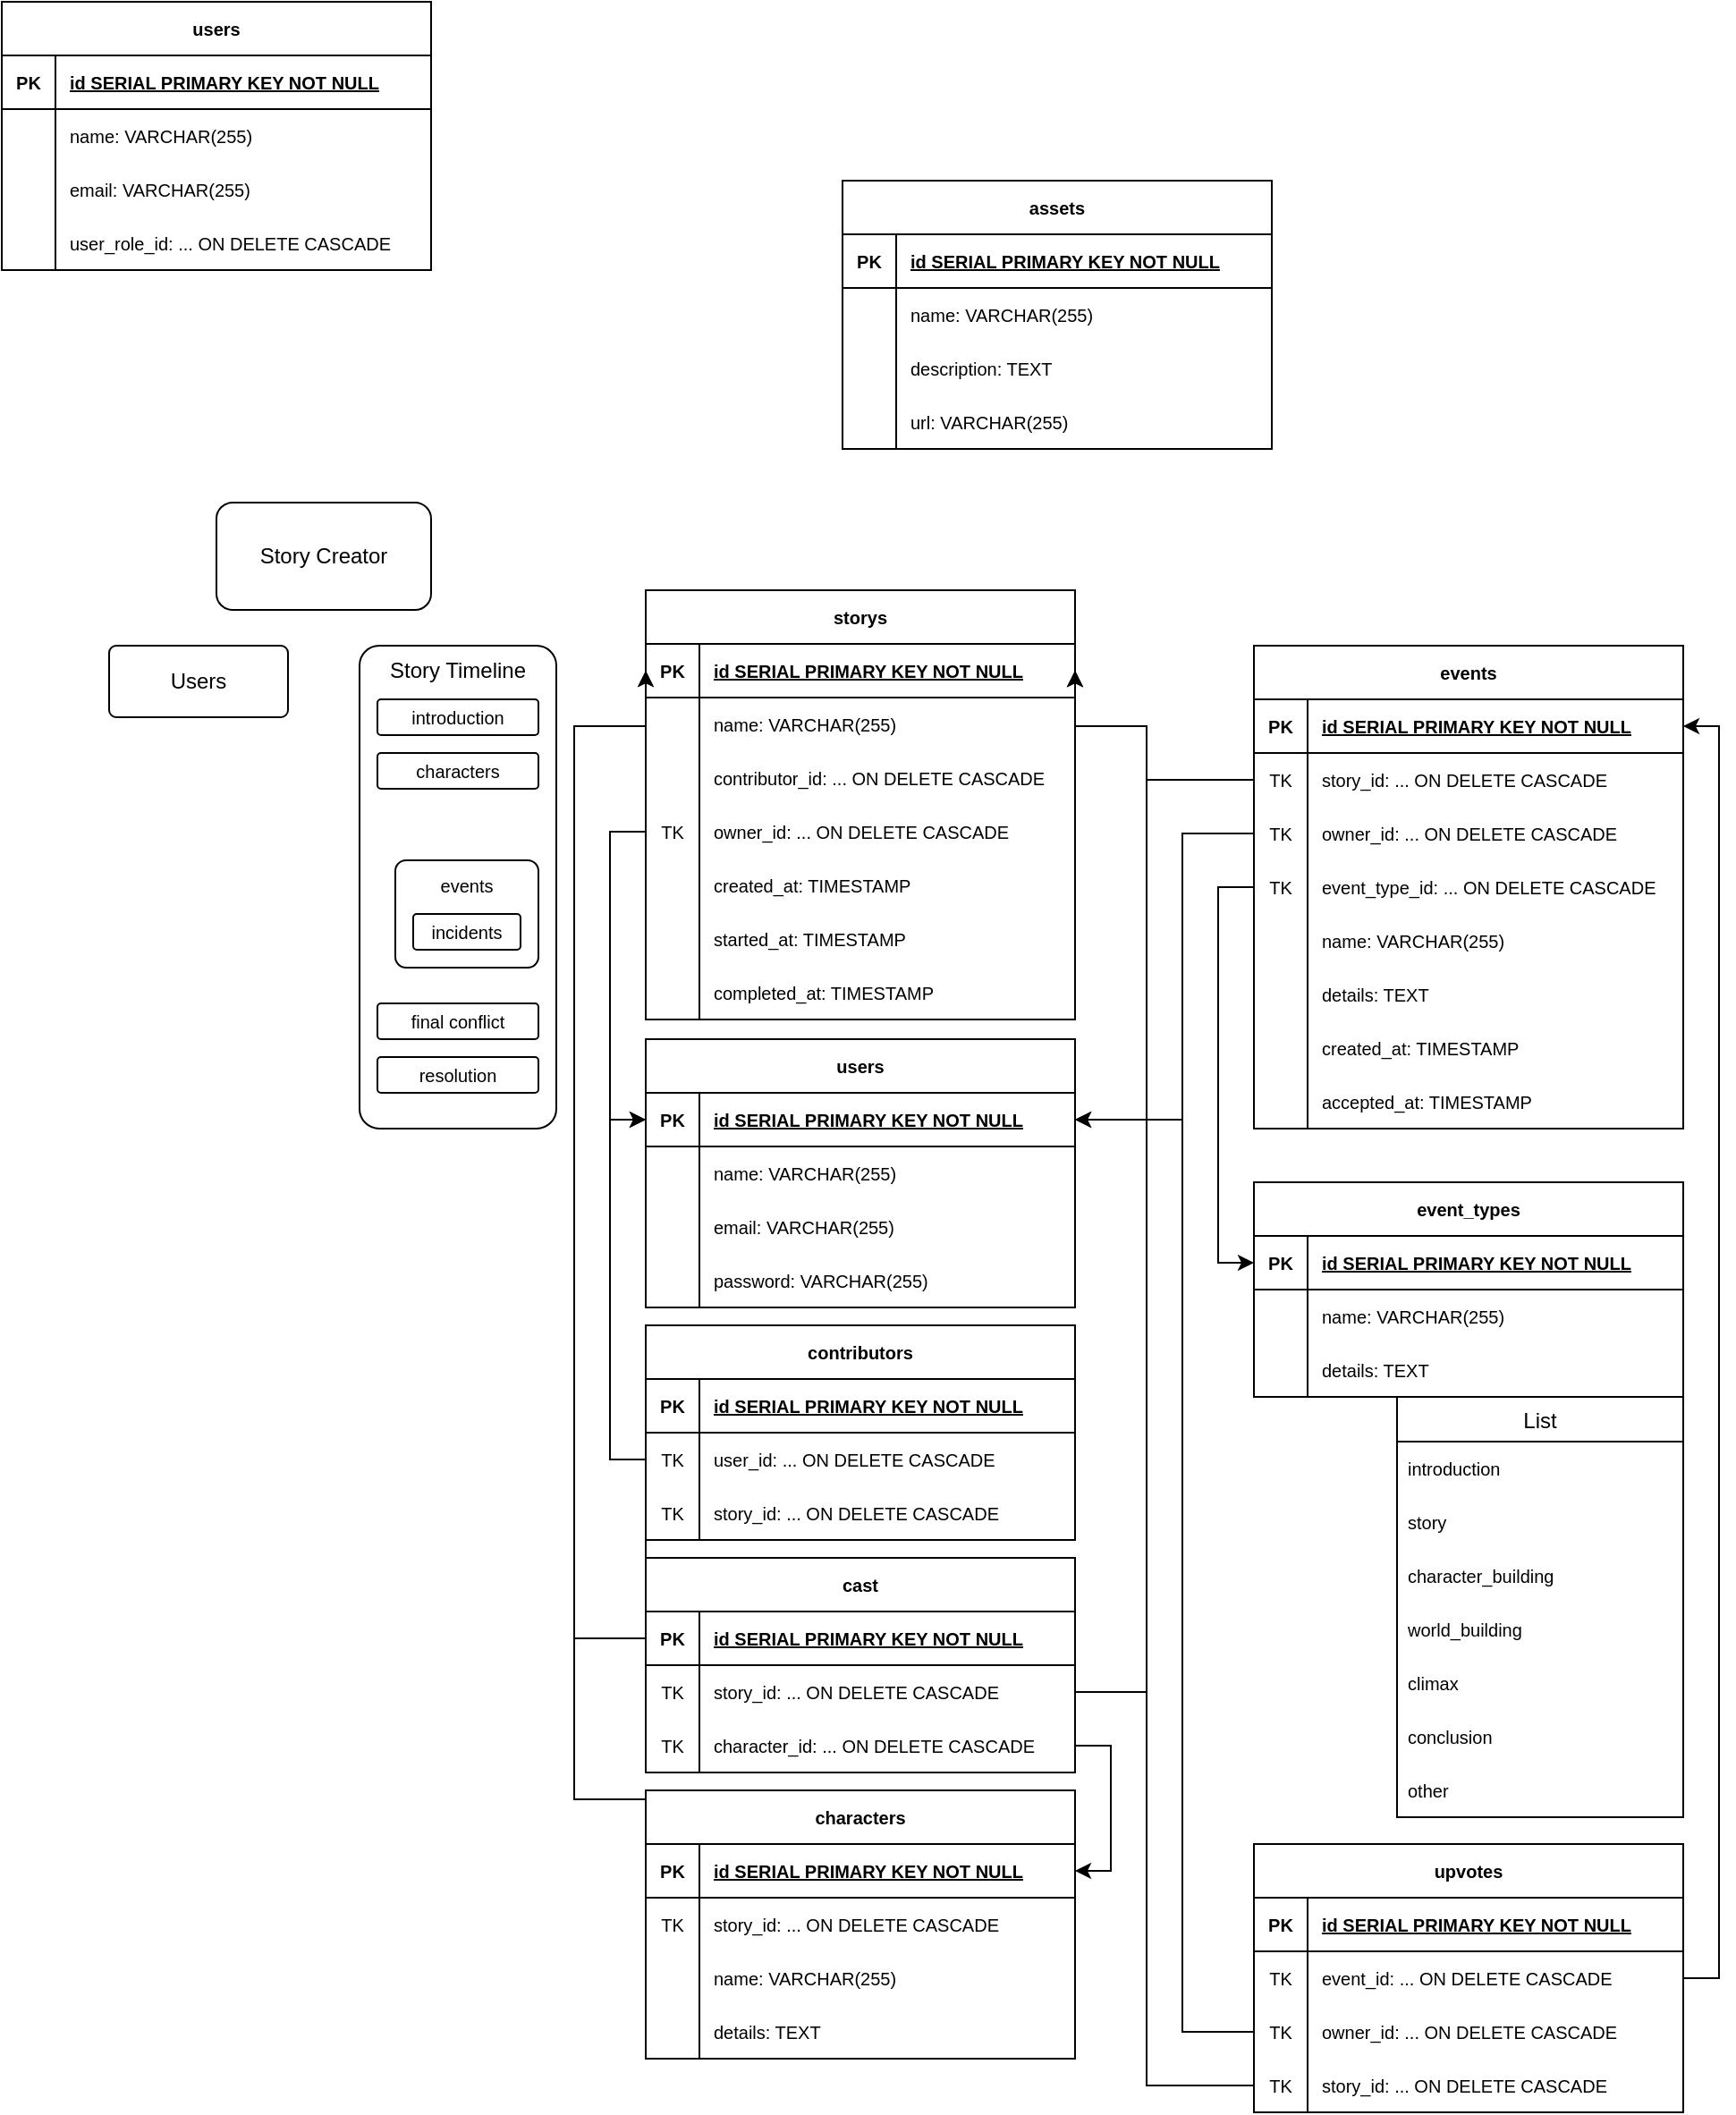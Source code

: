 <mxfile version="20.2.3" type="device"><diagram id="vhn05-QDjnXtpr9cHZD6" name="Page-1"><mxGraphModel dx="788" dy="1172" grid="1" gridSize="10" guides="1" tooltips="1" connect="1" arrows="1" fold="1" page="1" pageScale="1" pageWidth="850" pageHeight="1100" math="0" shadow="0"><root><mxCell id="0"/><mxCell id="1" parent="0"/><mxCell id="Z2VqyZj2Mqzq2-y995d6-1" value="Story Creator" style="rounded=1;whiteSpace=wrap;html=1;" vertex="1" parent="1"><mxGeometry x="160" y="320" width="120" height="60" as="geometry"/></mxCell><mxCell id="Z2VqyZj2Mqzq2-y995d6-2" value="Users" style="rounded=1;arcSize=10;whiteSpace=wrap;html=1;align=center;" vertex="1" parent="1"><mxGeometry x="100" y="400" width="100" height="40" as="geometry"/></mxCell><mxCell id="Z2VqyZj2Mqzq2-y995d6-6" value="users" style="shape=table;startSize=30;container=1;collapsible=1;childLayout=tableLayout;fixedRows=1;rowLines=0;fontStyle=1;align=center;resizeLast=1;fontSize=10;" vertex="1" parent="1"><mxGeometry x="400" y="620" width="240" height="150" as="geometry"/></mxCell><mxCell id="Z2VqyZj2Mqzq2-y995d6-7" value="" style="shape=tableRow;horizontal=0;startSize=0;swimlaneHead=0;swimlaneBody=0;fillColor=none;collapsible=0;dropTarget=0;points=[[0,0.5],[1,0.5]];portConstraint=eastwest;top=0;left=0;right=0;bottom=1;fontSize=10;" vertex="1" parent="Z2VqyZj2Mqzq2-y995d6-6"><mxGeometry y="30" width="240" height="30" as="geometry"/></mxCell><mxCell id="Z2VqyZj2Mqzq2-y995d6-8" value="PK" style="shape=partialRectangle;connectable=0;fillColor=none;top=0;left=0;bottom=0;right=0;fontStyle=1;overflow=hidden;fontSize=10;" vertex="1" parent="Z2VqyZj2Mqzq2-y995d6-7"><mxGeometry width="30" height="30" as="geometry"><mxRectangle width="30" height="30" as="alternateBounds"/></mxGeometry></mxCell><mxCell id="Z2VqyZj2Mqzq2-y995d6-9" value="id SERIAL PRIMARY KEY NOT NULL" style="shape=partialRectangle;connectable=0;fillColor=none;top=0;left=0;bottom=0;right=0;align=left;spacingLeft=6;fontStyle=5;overflow=hidden;fontSize=10;" vertex="1" parent="Z2VqyZj2Mqzq2-y995d6-7"><mxGeometry x="30" width="210" height="30" as="geometry"><mxRectangle width="210" height="30" as="alternateBounds"/></mxGeometry></mxCell><mxCell id="Z2VqyZj2Mqzq2-y995d6-10" value="" style="shape=tableRow;horizontal=0;startSize=0;swimlaneHead=0;swimlaneBody=0;fillColor=none;collapsible=0;dropTarget=0;points=[[0,0.5],[1,0.5]];portConstraint=eastwest;top=0;left=0;right=0;bottom=0;fontSize=10;" vertex="1" parent="Z2VqyZj2Mqzq2-y995d6-6"><mxGeometry y="60" width="240" height="30" as="geometry"/></mxCell><mxCell id="Z2VqyZj2Mqzq2-y995d6-11" value="" style="shape=partialRectangle;connectable=0;fillColor=none;top=0;left=0;bottom=0;right=0;editable=1;overflow=hidden;fontSize=10;" vertex="1" parent="Z2VqyZj2Mqzq2-y995d6-10"><mxGeometry width="30" height="30" as="geometry"><mxRectangle width="30" height="30" as="alternateBounds"/></mxGeometry></mxCell><mxCell id="Z2VqyZj2Mqzq2-y995d6-12" value="name: VARCHAR(255)" style="shape=partialRectangle;connectable=0;fillColor=none;top=0;left=0;bottom=0;right=0;align=left;spacingLeft=6;overflow=hidden;fontSize=10;" vertex="1" parent="Z2VqyZj2Mqzq2-y995d6-10"><mxGeometry x="30" width="210" height="30" as="geometry"><mxRectangle width="210" height="30" as="alternateBounds"/></mxGeometry></mxCell><mxCell id="Z2VqyZj2Mqzq2-y995d6-13" value="" style="shape=tableRow;horizontal=0;startSize=0;swimlaneHead=0;swimlaneBody=0;fillColor=none;collapsible=0;dropTarget=0;points=[[0,0.5],[1,0.5]];portConstraint=eastwest;top=0;left=0;right=0;bottom=0;fontSize=10;" vertex="1" parent="Z2VqyZj2Mqzq2-y995d6-6"><mxGeometry y="90" width="240" height="30" as="geometry"/></mxCell><mxCell id="Z2VqyZj2Mqzq2-y995d6-14" value="" style="shape=partialRectangle;connectable=0;fillColor=none;top=0;left=0;bottom=0;right=0;editable=1;overflow=hidden;fontSize=10;" vertex="1" parent="Z2VqyZj2Mqzq2-y995d6-13"><mxGeometry width="30" height="30" as="geometry"><mxRectangle width="30" height="30" as="alternateBounds"/></mxGeometry></mxCell><mxCell id="Z2VqyZj2Mqzq2-y995d6-15" value="email: VARCHAR(255)" style="shape=partialRectangle;connectable=0;fillColor=none;top=0;left=0;bottom=0;right=0;align=left;spacingLeft=6;overflow=hidden;fontSize=10;" vertex="1" parent="Z2VqyZj2Mqzq2-y995d6-13"><mxGeometry x="30" width="210" height="30" as="geometry"><mxRectangle width="210" height="30" as="alternateBounds"/></mxGeometry></mxCell><mxCell id="Z2VqyZj2Mqzq2-y995d6-214" value="" style="shape=tableRow;horizontal=0;startSize=0;swimlaneHead=0;swimlaneBody=0;fillColor=none;collapsible=0;dropTarget=0;points=[[0,0.5],[1,0.5]];portConstraint=eastwest;top=0;left=0;right=0;bottom=0;fontSize=10;" vertex="1" parent="Z2VqyZj2Mqzq2-y995d6-6"><mxGeometry y="120" width="240" height="30" as="geometry"/></mxCell><mxCell id="Z2VqyZj2Mqzq2-y995d6-215" value="" style="shape=partialRectangle;connectable=0;fillColor=none;top=0;left=0;bottom=0;right=0;editable=1;overflow=hidden;fontSize=10;" vertex="1" parent="Z2VqyZj2Mqzq2-y995d6-214"><mxGeometry width="30" height="30" as="geometry"><mxRectangle width="30" height="30" as="alternateBounds"/></mxGeometry></mxCell><mxCell id="Z2VqyZj2Mqzq2-y995d6-216" value="password: VARCHAR(255)" style="shape=partialRectangle;connectable=0;fillColor=none;top=0;left=0;bottom=0;right=0;align=left;spacingLeft=6;overflow=hidden;fontSize=10;" vertex="1" parent="Z2VqyZj2Mqzq2-y995d6-214"><mxGeometry x="30" width="210" height="30" as="geometry"><mxRectangle width="210" height="30" as="alternateBounds"/></mxGeometry></mxCell><mxCell id="Z2VqyZj2Mqzq2-y995d6-32" value="users" style="shape=table;startSize=30;container=1;collapsible=1;childLayout=tableLayout;fixedRows=1;rowLines=0;fontStyle=1;align=center;resizeLast=1;fontSize=10;" vertex="1" parent="1"><mxGeometry x="40" y="40" width="240" height="150" as="geometry"/></mxCell><mxCell id="Z2VqyZj2Mqzq2-y995d6-33" value="" style="shape=tableRow;horizontal=0;startSize=0;swimlaneHead=0;swimlaneBody=0;fillColor=none;collapsible=0;dropTarget=0;points=[[0,0.5],[1,0.5]];portConstraint=eastwest;top=0;left=0;right=0;bottom=1;fontSize=10;" vertex="1" parent="Z2VqyZj2Mqzq2-y995d6-32"><mxGeometry y="30" width="240" height="30" as="geometry"/></mxCell><mxCell id="Z2VqyZj2Mqzq2-y995d6-34" value="PK" style="shape=partialRectangle;connectable=0;fillColor=none;top=0;left=0;bottom=0;right=0;fontStyle=1;overflow=hidden;fontSize=10;" vertex="1" parent="Z2VqyZj2Mqzq2-y995d6-33"><mxGeometry width="30" height="30" as="geometry"><mxRectangle width="30" height="30" as="alternateBounds"/></mxGeometry></mxCell><mxCell id="Z2VqyZj2Mqzq2-y995d6-35" value="id SERIAL PRIMARY KEY NOT NULL" style="shape=partialRectangle;connectable=0;fillColor=none;top=0;left=0;bottom=0;right=0;align=left;spacingLeft=6;fontStyle=5;overflow=hidden;fontSize=10;" vertex="1" parent="Z2VqyZj2Mqzq2-y995d6-33"><mxGeometry x="30" width="210" height="30" as="geometry"><mxRectangle width="210" height="30" as="alternateBounds"/></mxGeometry></mxCell><mxCell id="Z2VqyZj2Mqzq2-y995d6-36" value="" style="shape=tableRow;horizontal=0;startSize=0;swimlaneHead=0;swimlaneBody=0;fillColor=none;collapsible=0;dropTarget=0;points=[[0,0.5],[1,0.5]];portConstraint=eastwest;top=0;left=0;right=0;bottom=0;fontSize=10;" vertex="1" parent="Z2VqyZj2Mqzq2-y995d6-32"><mxGeometry y="60" width="240" height="30" as="geometry"/></mxCell><mxCell id="Z2VqyZj2Mqzq2-y995d6-37" value="" style="shape=partialRectangle;connectable=0;fillColor=none;top=0;left=0;bottom=0;right=0;editable=1;overflow=hidden;fontSize=10;" vertex="1" parent="Z2VqyZj2Mqzq2-y995d6-36"><mxGeometry width="30" height="30" as="geometry"><mxRectangle width="30" height="30" as="alternateBounds"/></mxGeometry></mxCell><mxCell id="Z2VqyZj2Mqzq2-y995d6-38" value="name: VARCHAR(255)" style="shape=partialRectangle;connectable=0;fillColor=none;top=0;left=0;bottom=0;right=0;align=left;spacingLeft=6;overflow=hidden;fontSize=10;" vertex="1" parent="Z2VqyZj2Mqzq2-y995d6-36"><mxGeometry x="30" width="210" height="30" as="geometry"><mxRectangle width="210" height="30" as="alternateBounds"/></mxGeometry></mxCell><mxCell id="Z2VqyZj2Mqzq2-y995d6-39" value="" style="shape=tableRow;horizontal=0;startSize=0;swimlaneHead=0;swimlaneBody=0;fillColor=none;collapsible=0;dropTarget=0;points=[[0,0.5],[1,0.5]];portConstraint=eastwest;top=0;left=0;right=0;bottom=0;fontSize=10;" vertex="1" parent="Z2VqyZj2Mqzq2-y995d6-32"><mxGeometry y="90" width="240" height="30" as="geometry"/></mxCell><mxCell id="Z2VqyZj2Mqzq2-y995d6-40" value="" style="shape=partialRectangle;connectable=0;fillColor=none;top=0;left=0;bottom=0;right=0;editable=1;overflow=hidden;fontSize=10;" vertex="1" parent="Z2VqyZj2Mqzq2-y995d6-39"><mxGeometry width="30" height="30" as="geometry"><mxRectangle width="30" height="30" as="alternateBounds"/></mxGeometry></mxCell><mxCell id="Z2VqyZj2Mqzq2-y995d6-41" value="email: VARCHAR(255)" style="shape=partialRectangle;connectable=0;fillColor=none;top=0;left=0;bottom=0;right=0;align=left;spacingLeft=6;overflow=hidden;fontSize=10;" vertex="1" parent="Z2VqyZj2Mqzq2-y995d6-39"><mxGeometry x="30" width="210" height="30" as="geometry"><mxRectangle width="210" height="30" as="alternateBounds"/></mxGeometry></mxCell><mxCell id="Z2VqyZj2Mqzq2-y995d6-42" value="" style="shape=tableRow;horizontal=0;startSize=0;swimlaneHead=0;swimlaneBody=0;fillColor=none;collapsible=0;dropTarget=0;points=[[0,0.5],[1,0.5]];portConstraint=eastwest;top=0;left=0;right=0;bottom=0;fontSize=10;" vertex="1" parent="Z2VqyZj2Mqzq2-y995d6-32"><mxGeometry y="120" width="240" height="30" as="geometry"/></mxCell><mxCell id="Z2VqyZj2Mqzq2-y995d6-43" value="" style="shape=partialRectangle;connectable=0;fillColor=none;top=0;left=0;bottom=0;right=0;editable=1;overflow=hidden;fontSize=10;" vertex="1" parent="Z2VqyZj2Mqzq2-y995d6-42"><mxGeometry width="30" height="30" as="geometry"><mxRectangle width="30" height="30" as="alternateBounds"/></mxGeometry></mxCell><mxCell id="Z2VqyZj2Mqzq2-y995d6-44" value="user_role_id: ... ON DELETE CASCADE" style="shape=partialRectangle;connectable=0;fillColor=none;top=0;left=0;bottom=0;right=0;align=left;spacingLeft=6;overflow=hidden;fontSize=10;" vertex="1" parent="Z2VqyZj2Mqzq2-y995d6-42"><mxGeometry x="30" width="210" height="30" as="geometry"><mxRectangle width="210" height="30" as="alternateBounds"/></mxGeometry></mxCell><mxCell id="Z2VqyZj2Mqzq2-y995d6-58" value="Story Timeline" style="rounded=1;arcSize=10;whiteSpace=wrap;html=1;align=center;verticalAlign=top;" vertex="1" parent="1"><mxGeometry x="240" y="400" width="110" height="270" as="geometry"/></mxCell><mxCell id="Z2VqyZj2Mqzq2-y995d6-61" value="storys" style="shape=table;startSize=30;container=1;collapsible=1;childLayout=tableLayout;fixedRows=1;rowLines=0;fontStyle=1;align=center;resizeLast=1;fontSize=10;" vertex="1" parent="1"><mxGeometry x="400" y="369" width="240" height="240" as="geometry"/></mxCell><mxCell id="Z2VqyZj2Mqzq2-y995d6-62" value="" style="shape=tableRow;horizontal=0;startSize=0;swimlaneHead=0;swimlaneBody=0;fillColor=none;collapsible=0;dropTarget=0;points=[[0,0.5],[1,0.5]];portConstraint=eastwest;top=0;left=0;right=0;bottom=1;fontSize=10;" vertex="1" parent="Z2VqyZj2Mqzq2-y995d6-61"><mxGeometry y="30" width="240" height="30" as="geometry"/></mxCell><mxCell id="Z2VqyZj2Mqzq2-y995d6-63" value="PK" style="shape=partialRectangle;connectable=0;fillColor=none;top=0;left=0;bottom=0;right=0;fontStyle=1;overflow=hidden;fontSize=10;" vertex="1" parent="Z2VqyZj2Mqzq2-y995d6-62"><mxGeometry width="30" height="30" as="geometry"><mxRectangle width="30" height="30" as="alternateBounds"/></mxGeometry></mxCell><mxCell id="Z2VqyZj2Mqzq2-y995d6-64" value="id SERIAL PRIMARY KEY NOT NULL" style="shape=partialRectangle;connectable=0;fillColor=none;top=0;left=0;bottom=0;right=0;align=left;spacingLeft=6;fontStyle=5;overflow=hidden;fontSize=10;" vertex="1" parent="Z2VqyZj2Mqzq2-y995d6-62"><mxGeometry x="30" width="210" height="30" as="geometry"><mxRectangle width="210" height="30" as="alternateBounds"/></mxGeometry></mxCell><mxCell id="Z2VqyZj2Mqzq2-y995d6-65" value="" style="shape=tableRow;horizontal=0;startSize=0;swimlaneHead=0;swimlaneBody=0;fillColor=none;collapsible=0;dropTarget=0;points=[[0,0.5],[1,0.5]];portConstraint=eastwest;top=0;left=0;right=0;bottom=0;fontSize=10;" vertex="1" parent="Z2VqyZj2Mqzq2-y995d6-61"><mxGeometry y="60" width="240" height="30" as="geometry"/></mxCell><mxCell id="Z2VqyZj2Mqzq2-y995d6-66" value="" style="shape=partialRectangle;connectable=0;fillColor=none;top=0;left=0;bottom=0;right=0;editable=1;overflow=hidden;fontSize=10;" vertex="1" parent="Z2VqyZj2Mqzq2-y995d6-65"><mxGeometry width="30" height="30" as="geometry"><mxRectangle width="30" height="30" as="alternateBounds"/></mxGeometry></mxCell><mxCell id="Z2VqyZj2Mqzq2-y995d6-67" value="name: VARCHAR(255)" style="shape=partialRectangle;connectable=0;fillColor=none;top=0;left=0;bottom=0;right=0;align=left;spacingLeft=6;overflow=hidden;fontSize=10;" vertex="1" parent="Z2VqyZj2Mqzq2-y995d6-65"><mxGeometry x="30" width="210" height="30" as="geometry"><mxRectangle width="210" height="30" as="alternateBounds"/></mxGeometry></mxCell><mxCell id="Z2VqyZj2Mqzq2-y995d6-71" value="" style="shape=tableRow;horizontal=0;startSize=0;swimlaneHead=0;swimlaneBody=0;fillColor=none;collapsible=0;dropTarget=0;points=[[0,0.5],[1,0.5]];portConstraint=eastwest;top=0;left=0;right=0;bottom=0;fontSize=10;" vertex="1" parent="Z2VqyZj2Mqzq2-y995d6-61"><mxGeometry y="90" width="240" height="30" as="geometry"/></mxCell><mxCell id="Z2VqyZj2Mqzq2-y995d6-72" value="" style="shape=partialRectangle;connectable=0;fillColor=none;top=0;left=0;bottom=0;right=0;editable=1;overflow=hidden;fontSize=10;" vertex="1" parent="Z2VqyZj2Mqzq2-y995d6-71"><mxGeometry width="30" height="30" as="geometry"><mxRectangle width="30" height="30" as="alternateBounds"/></mxGeometry></mxCell><mxCell id="Z2VqyZj2Mqzq2-y995d6-73" value="contributor_id: ... ON DELETE CASCADE" style="shape=partialRectangle;connectable=0;fillColor=none;top=0;left=0;bottom=0;right=0;align=left;spacingLeft=6;overflow=hidden;fontSize=10;" vertex="1" parent="Z2VqyZj2Mqzq2-y995d6-71"><mxGeometry x="30" width="210" height="30" as="geometry"><mxRectangle width="210" height="30" as="alternateBounds"/></mxGeometry></mxCell><mxCell id="Z2VqyZj2Mqzq2-y995d6-68" value="" style="shape=tableRow;horizontal=0;startSize=0;swimlaneHead=0;swimlaneBody=0;fillColor=none;collapsible=0;dropTarget=0;points=[[0,0.5],[1,0.5]];portConstraint=eastwest;top=0;left=0;right=0;bottom=0;fontSize=10;" vertex="1" parent="Z2VqyZj2Mqzq2-y995d6-61"><mxGeometry y="120" width="240" height="30" as="geometry"/></mxCell><mxCell id="Z2VqyZj2Mqzq2-y995d6-69" value="TK" style="shape=partialRectangle;connectable=0;fillColor=none;top=0;left=0;bottom=0;right=0;editable=1;overflow=hidden;fontSize=10;" vertex="1" parent="Z2VqyZj2Mqzq2-y995d6-68"><mxGeometry width="30" height="30" as="geometry"><mxRectangle width="30" height="30" as="alternateBounds"/></mxGeometry></mxCell><mxCell id="Z2VqyZj2Mqzq2-y995d6-70" value="owner_id: ... ON DELETE CASCADE" style="shape=partialRectangle;connectable=0;fillColor=none;top=0;left=0;bottom=0;right=0;align=left;spacingLeft=6;overflow=hidden;fontSize=10;" vertex="1" parent="Z2VqyZj2Mqzq2-y995d6-68"><mxGeometry x="30" width="210" height="30" as="geometry"><mxRectangle width="210" height="30" as="alternateBounds"/></mxGeometry></mxCell><mxCell id="Z2VqyZj2Mqzq2-y995d6-223" value="" style="shape=tableRow;horizontal=0;startSize=0;swimlaneHead=0;swimlaneBody=0;fillColor=none;collapsible=0;dropTarget=0;points=[[0,0.5],[1,0.5]];portConstraint=eastwest;top=0;left=0;right=0;bottom=0;fontSize=10;" vertex="1" parent="Z2VqyZj2Mqzq2-y995d6-61"><mxGeometry y="150" width="240" height="30" as="geometry"/></mxCell><mxCell id="Z2VqyZj2Mqzq2-y995d6-224" value="" style="shape=partialRectangle;connectable=0;fillColor=none;top=0;left=0;bottom=0;right=0;editable=1;overflow=hidden;fontSize=10;" vertex="1" parent="Z2VqyZj2Mqzq2-y995d6-223"><mxGeometry width="30" height="30" as="geometry"><mxRectangle width="30" height="30" as="alternateBounds"/></mxGeometry></mxCell><mxCell id="Z2VqyZj2Mqzq2-y995d6-225" value="created_at: TIMESTAMP" style="shape=partialRectangle;connectable=0;fillColor=none;top=0;left=0;bottom=0;right=0;align=left;spacingLeft=6;overflow=hidden;fontSize=10;" vertex="1" parent="Z2VqyZj2Mqzq2-y995d6-223"><mxGeometry x="30" width="210" height="30" as="geometry"><mxRectangle width="210" height="30" as="alternateBounds"/></mxGeometry></mxCell><mxCell id="Z2VqyZj2Mqzq2-y995d6-242" value="" style="shape=tableRow;horizontal=0;startSize=0;swimlaneHead=0;swimlaneBody=0;fillColor=none;collapsible=0;dropTarget=0;points=[[0,0.5],[1,0.5]];portConstraint=eastwest;top=0;left=0;right=0;bottom=0;fontSize=10;" vertex="1" parent="Z2VqyZj2Mqzq2-y995d6-61"><mxGeometry y="180" width="240" height="30" as="geometry"/></mxCell><mxCell id="Z2VqyZj2Mqzq2-y995d6-243" value="" style="shape=partialRectangle;connectable=0;fillColor=none;top=0;left=0;bottom=0;right=0;editable=1;overflow=hidden;fontSize=10;" vertex="1" parent="Z2VqyZj2Mqzq2-y995d6-242"><mxGeometry width="30" height="30" as="geometry"><mxRectangle width="30" height="30" as="alternateBounds"/></mxGeometry></mxCell><mxCell id="Z2VqyZj2Mqzq2-y995d6-244" value="started_at: TIMESTAMP" style="shape=partialRectangle;connectable=0;fillColor=none;top=0;left=0;bottom=0;right=0;align=left;spacingLeft=6;overflow=hidden;fontSize=10;" vertex="1" parent="Z2VqyZj2Mqzq2-y995d6-242"><mxGeometry x="30" width="210" height="30" as="geometry"><mxRectangle width="210" height="30" as="alternateBounds"/></mxGeometry></mxCell><mxCell id="Z2VqyZj2Mqzq2-y995d6-265" value="" style="shape=tableRow;horizontal=0;startSize=0;swimlaneHead=0;swimlaneBody=0;fillColor=none;collapsible=0;dropTarget=0;points=[[0,0.5],[1,0.5]];portConstraint=eastwest;top=0;left=0;right=0;bottom=0;fontSize=10;" vertex="1" parent="Z2VqyZj2Mqzq2-y995d6-61"><mxGeometry y="210" width="240" height="30" as="geometry"/></mxCell><mxCell id="Z2VqyZj2Mqzq2-y995d6-266" value="" style="shape=partialRectangle;connectable=0;fillColor=none;top=0;left=0;bottom=0;right=0;editable=1;overflow=hidden;fontSize=10;" vertex="1" parent="Z2VqyZj2Mqzq2-y995d6-265"><mxGeometry width="30" height="30" as="geometry"><mxRectangle width="30" height="30" as="alternateBounds"/></mxGeometry></mxCell><mxCell id="Z2VqyZj2Mqzq2-y995d6-267" value="completed_at: TIMESTAMP" style="shape=partialRectangle;connectable=0;fillColor=none;top=0;left=0;bottom=0;right=0;align=left;spacingLeft=6;overflow=hidden;fontSize=10;" vertex="1" parent="Z2VqyZj2Mqzq2-y995d6-265"><mxGeometry x="30" width="210" height="30" as="geometry"><mxRectangle width="210" height="30" as="alternateBounds"/></mxGeometry></mxCell><mxCell id="Z2VqyZj2Mqzq2-y995d6-74" value="&lt;font style=&quot;font-size: 10px;&quot;&gt;events&lt;/font&gt;" style="rounded=1;arcSize=10;whiteSpace=wrap;html=1;align=center;verticalAlign=top;" vertex="1" parent="1"><mxGeometry x="260" y="520" width="80" height="60" as="geometry"/></mxCell><mxCell id="Z2VqyZj2Mqzq2-y995d6-75" value="&lt;font style=&quot;font-size: 10px;&quot;&gt;incidents&lt;/font&gt;" style="rounded=1;arcSize=10;whiteSpace=wrap;html=1;align=center;" vertex="1" parent="1"><mxGeometry x="270" y="550" width="60" height="20" as="geometry"/></mxCell><mxCell id="Z2VqyZj2Mqzq2-y995d6-77" value="&lt;span style=&quot;font-size: 10px;&quot;&gt;introduction&lt;/span&gt;" style="rounded=1;arcSize=10;whiteSpace=wrap;html=1;align=center;" vertex="1" parent="1"><mxGeometry x="250" y="430" width="90" height="20" as="geometry"/></mxCell><mxCell id="Z2VqyZj2Mqzq2-y995d6-78" value="&lt;font style=&quot;font-size: 10px;&quot;&gt;characters&lt;/font&gt;" style="rounded=1;arcSize=10;whiteSpace=wrap;html=1;align=center;" vertex="1" parent="1"><mxGeometry x="250" y="460" width="90" height="20" as="geometry"/></mxCell><mxCell id="Z2VqyZj2Mqzq2-y995d6-79" value="&lt;span style=&quot;font-size: 10px;&quot;&gt;final conflict&lt;/span&gt;" style="rounded=1;arcSize=10;whiteSpace=wrap;html=1;align=center;" vertex="1" parent="1"><mxGeometry x="250" y="600" width="90" height="20" as="geometry"/></mxCell><mxCell id="Z2VqyZj2Mqzq2-y995d6-80" value="&lt;span style=&quot;font-size: 10px;&quot;&gt;resolution&lt;/span&gt;" style="rounded=1;arcSize=10;whiteSpace=wrap;html=1;align=center;" vertex="1" parent="1"><mxGeometry x="250" y="630" width="90" height="20" as="geometry"/></mxCell><mxCell id="Z2VqyZj2Mqzq2-y995d6-85" value="characters" style="shape=table;startSize=30;container=1;collapsible=1;childLayout=tableLayout;fixedRows=1;rowLines=0;fontStyle=1;align=center;resizeLast=1;fontSize=10;" vertex="1" parent="1"><mxGeometry x="400" y="1040" width="240" height="150" as="geometry"/></mxCell><mxCell id="Z2VqyZj2Mqzq2-y995d6-86" value="" style="shape=tableRow;horizontal=0;startSize=0;swimlaneHead=0;swimlaneBody=0;fillColor=none;collapsible=0;dropTarget=0;points=[[0,0.5],[1,0.5]];portConstraint=eastwest;top=0;left=0;right=0;bottom=1;fontSize=10;" vertex="1" parent="Z2VqyZj2Mqzq2-y995d6-85"><mxGeometry y="30" width="240" height="30" as="geometry"/></mxCell><mxCell id="Z2VqyZj2Mqzq2-y995d6-87" value="PK" style="shape=partialRectangle;connectable=0;fillColor=none;top=0;left=0;bottom=0;right=0;fontStyle=1;overflow=hidden;fontSize=10;" vertex="1" parent="Z2VqyZj2Mqzq2-y995d6-86"><mxGeometry width="30" height="30" as="geometry"><mxRectangle width="30" height="30" as="alternateBounds"/></mxGeometry></mxCell><mxCell id="Z2VqyZj2Mqzq2-y995d6-88" value="id SERIAL PRIMARY KEY NOT NULL" style="shape=partialRectangle;connectable=0;fillColor=none;top=0;left=0;bottom=0;right=0;align=left;spacingLeft=6;fontStyle=5;overflow=hidden;fontSize=10;" vertex="1" parent="Z2VqyZj2Mqzq2-y995d6-86"><mxGeometry x="30" width="210" height="30" as="geometry"><mxRectangle width="210" height="30" as="alternateBounds"/></mxGeometry></mxCell><mxCell id="Z2VqyZj2Mqzq2-y995d6-92" value="" style="shape=tableRow;horizontal=0;startSize=0;swimlaneHead=0;swimlaneBody=0;fillColor=none;collapsible=0;dropTarget=0;points=[[0,0.5],[1,0.5]];portConstraint=eastwest;top=0;left=0;right=0;bottom=0;fontSize=10;" vertex="1" parent="Z2VqyZj2Mqzq2-y995d6-85"><mxGeometry y="60" width="240" height="30" as="geometry"/></mxCell><mxCell id="Z2VqyZj2Mqzq2-y995d6-93" value="TK" style="shape=partialRectangle;connectable=0;fillColor=none;top=0;left=0;bottom=0;right=0;editable=1;overflow=hidden;fontSize=10;" vertex="1" parent="Z2VqyZj2Mqzq2-y995d6-92"><mxGeometry width="30" height="30" as="geometry"><mxRectangle width="30" height="30" as="alternateBounds"/></mxGeometry></mxCell><mxCell id="Z2VqyZj2Mqzq2-y995d6-94" value="story_id: ... ON DELETE CASCADE" style="shape=partialRectangle;connectable=0;fillColor=none;top=0;left=0;bottom=0;right=0;align=left;spacingLeft=6;overflow=hidden;fontSize=10;" vertex="1" parent="Z2VqyZj2Mqzq2-y995d6-92"><mxGeometry x="30" width="210" height="30" as="geometry"><mxRectangle width="210" height="30" as="alternateBounds"/></mxGeometry></mxCell><mxCell id="Z2VqyZj2Mqzq2-y995d6-89" value="" style="shape=tableRow;horizontal=0;startSize=0;swimlaneHead=0;swimlaneBody=0;fillColor=none;collapsible=0;dropTarget=0;points=[[0,0.5],[1,0.5]];portConstraint=eastwest;top=0;left=0;right=0;bottom=0;fontSize=10;" vertex="1" parent="Z2VqyZj2Mqzq2-y995d6-85"><mxGeometry y="90" width="240" height="30" as="geometry"/></mxCell><mxCell id="Z2VqyZj2Mqzq2-y995d6-90" value="" style="shape=partialRectangle;connectable=0;fillColor=none;top=0;left=0;bottom=0;right=0;editable=1;overflow=hidden;fontSize=10;" vertex="1" parent="Z2VqyZj2Mqzq2-y995d6-89"><mxGeometry width="30" height="30" as="geometry"><mxRectangle width="30" height="30" as="alternateBounds"/></mxGeometry></mxCell><mxCell id="Z2VqyZj2Mqzq2-y995d6-91" value="name: VARCHAR(255)" style="shape=partialRectangle;connectable=0;fillColor=none;top=0;left=0;bottom=0;right=0;align=left;spacingLeft=6;overflow=hidden;fontSize=10;" vertex="1" parent="Z2VqyZj2Mqzq2-y995d6-89"><mxGeometry x="30" width="210" height="30" as="geometry"><mxRectangle width="210" height="30" as="alternateBounds"/></mxGeometry></mxCell><mxCell id="Z2VqyZj2Mqzq2-y995d6-95" value="" style="shape=tableRow;horizontal=0;startSize=0;swimlaneHead=0;swimlaneBody=0;fillColor=none;collapsible=0;dropTarget=0;points=[[0,0.5],[1,0.5]];portConstraint=eastwest;top=0;left=0;right=0;bottom=0;fontSize=10;" vertex="1" parent="Z2VqyZj2Mqzq2-y995d6-85"><mxGeometry y="120" width="240" height="30" as="geometry"/></mxCell><mxCell id="Z2VqyZj2Mqzq2-y995d6-96" value="" style="shape=partialRectangle;connectable=0;fillColor=none;top=0;left=0;bottom=0;right=0;editable=1;overflow=hidden;fontSize=10;" vertex="1" parent="Z2VqyZj2Mqzq2-y995d6-95"><mxGeometry width="30" height="30" as="geometry"><mxRectangle width="30" height="30" as="alternateBounds"/></mxGeometry></mxCell><mxCell id="Z2VqyZj2Mqzq2-y995d6-97" value="details: TEXT" style="shape=partialRectangle;connectable=0;fillColor=none;top=0;left=0;bottom=0;right=0;align=left;spacingLeft=6;overflow=hidden;fontSize=10;" vertex="1" parent="Z2VqyZj2Mqzq2-y995d6-95"><mxGeometry x="30" width="210" height="30" as="geometry"><mxRectangle width="210" height="30" as="alternateBounds"/></mxGeometry></mxCell><mxCell id="Z2VqyZj2Mqzq2-y995d6-114" value="events" style="shape=table;startSize=30;container=1;collapsible=1;childLayout=tableLayout;fixedRows=1;rowLines=0;fontStyle=1;align=center;resizeLast=1;fontSize=10;" vertex="1" parent="1"><mxGeometry x="740" y="400" width="240" height="270" as="geometry"/></mxCell><mxCell id="Z2VqyZj2Mqzq2-y995d6-115" value="" style="shape=tableRow;horizontal=0;startSize=0;swimlaneHead=0;swimlaneBody=0;fillColor=none;collapsible=0;dropTarget=0;points=[[0,0.5],[1,0.5]];portConstraint=eastwest;top=0;left=0;right=0;bottom=1;fontSize=10;" vertex="1" parent="Z2VqyZj2Mqzq2-y995d6-114"><mxGeometry y="30" width="240" height="30" as="geometry"/></mxCell><mxCell id="Z2VqyZj2Mqzq2-y995d6-116" value="PK" style="shape=partialRectangle;connectable=0;fillColor=none;top=0;left=0;bottom=0;right=0;fontStyle=1;overflow=hidden;fontSize=10;" vertex="1" parent="Z2VqyZj2Mqzq2-y995d6-115"><mxGeometry width="30" height="30" as="geometry"><mxRectangle width="30" height="30" as="alternateBounds"/></mxGeometry></mxCell><mxCell id="Z2VqyZj2Mqzq2-y995d6-117" value="id SERIAL PRIMARY KEY NOT NULL" style="shape=partialRectangle;connectable=0;fillColor=none;top=0;left=0;bottom=0;right=0;align=left;spacingLeft=6;fontStyle=5;overflow=hidden;fontSize=10;" vertex="1" parent="Z2VqyZj2Mqzq2-y995d6-115"><mxGeometry x="30" width="210" height="30" as="geometry"><mxRectangle width="210" height="30" as="alternateBounds"/></mxGeometry></mxCell><mxCell id="Z2VqyZj2Mqzq2-y995d6-118" value="" style="shape=tableRow;horizontal=0;startSize=0;swimlaneHead=0;swimlaneBody=0;fillColor=none;collapsible=0;dropTarget=0;points=[[0,0.5],[1,0.5]];portConstraint=eastwest;top=0;left=0;right=0;bottom=0;fontSize=10;" vertex="1" parent="Z2VqyZj2Mqzq2-y995d6-114"><mxGeometry y="60" width="240" height="30" as="geometry"/></mxCell><mxCell id="Z2VqyZj2Mqzq2-y995d6-119" value="TK" style="shape=partialRectangle;connectable=0;fillColor=none;top=0;left=0;bottom=0;right=0;editable=1;overflow=hidden;fontSize=10;" vertex="1" parent="Z2VqyZj2Mqzq2-y995d6-118"><mxGeometry width="30" height="30" as="geometry"><mxRectangle width="30" height="30" as="alternateBounds"/></mxGeometry></mxCell><mxCell id="Z2VqyZj2Mqzq2-y995d6-120" value="story_id: ... ON DELETE CASCADE" style="shape=partialRectangle;connectable=0;fillColor=none;top=0;left=0;bottom=0;right=0;align=left;spacingLeft=6;overflow=hidden;fontSize=10;" vertex="1" parent="Z2VqyZj2Mqzq2-y995d6-118"><mxGeometry x="30" width="210" height="30" as="geometry"><mxRectangle width="210" height="30" as="alternateBounds"/></mxGeometry></mxCell><mxCell id="Z2VqyZj2Mqzq2-y995d6-248" value="" style="shape=tableRow;horizontal=0;startSize=0;swimlaneHead=0;swimlaneBody=0;fillColor=none;collapsible=0;dropTarget=0;points=[[0,0.5],[1,0.5]];portConstraint=eastwest;top=0;left=0;right=0;bottom=0;fontSize=10;" vertex="1" parent="Z2VqyZj2Mqzq2-y995d6-114"><mxGeometry y="90" width="240" height="30" as="geometry"/></mxCell><mxCell id="Z2VqyZj2Mqzq2-y995d6-249" value="TK" style="shape=partialRectangle;connectable=0;fillColor=none;top=0;left=0;bottom=0;right=0;editable=1;overflow=hidden;fontSize=10;" vertex="1" parent="Z2VqyZj2Mqzq2-y995d6-248"><mxGeometry width="30" height="30" as="geometry"><mxRectangle width="30" height="30" as="alternateBounds"/></mxGeometry></mxCell><mxCell id="Z2VqyZj2Mqzq2-y995d6-250" value="owner_id: ... ON DELETE CASCADE" style="shape=partialRectangle;connectable=0;fillColor=none;top=0;left=0;bottom=0;right=0;align=left;spacingLeft=6;overflow=hidden;fontSize=10;" vertex="1" parent="Z2VqyZj2Mqzq2-y995d6-248"><mxGeometry x="30" width="210" height="30" as="geometry"><mxRectangle width="210" height="30" as="alternateBounds"/></mxGeometry></mxCell><mxCell id="Z2VqyZj2Mqzq2-y995d6-121" value="" style="shape=tableRow;horizontal=0;startSize=0;swimlaneHead=0;swimlaneBody=0;fillColor=none;collapsible=0;dropTarget=0;points=[[0,0.5],[1,0.5]];portConstraint=eastwest;top=0;left=0;right=0;bottom=0;fontSize=10;" vertex="1" parent="Z2VqyZj2Mqzq2-y995d6-114"><mxGeometry y="120" width="240" height="30" as="geometry"/></mxCell><mxCell id="Z2VqyZj2Mqzq2-y995d6-122" value="TK" style="shape=partialRectangle;connectable=0;fillColor=none;top=0;left=0;bottom=0;right=0;editable=1;overflow=hidden;fontSize=10;" vertex="1" parent="Z2VqyZj2Mqzq2-y995d6-121"><mxGeometry width="30" height="30" as="geometry"><mxRectangle width="30" height="30" as="alternateBounds"/></mxGeometry></mxCell><mxCell id="Z2VqyZj2Mqzq2-y995d6-123" value="event_type_id: ... ON DELETE CASCADE" style="shape=partialRectangle;connectable=0;fillColor=none;top=0;left=0;bottom=0;right=0;align=left;spacingLeft=6;overflow=hidden;fontSize=10;" vertex="1" parent="Z2VqyZj2Mqzq2-y995d6-121"><mxGeometry x="30" width="210" height="30" as="geometry"><mxRectangle width="210" height="30" as="alternateBounds"/></mxGeometry></mxCell><mxCell id="Z2VqyZj2Mqzq2-y995d6-124" value="" style="shape=tableRow;horizontal=0;startSize=0;swimlaneHead=0;swimlaneBody=0;fillColor=none;collapsible=0;dropTarget=0;points=[[0,0.5],[1,0.5]];portConstraint=eastwest;top=0;left=0;right=0;bottom=0;fontSize=10;" vertex="1" parent="Z2VqyZj2Mqzq2-y995d6-114"><mxGeometry y="150" width="240" height="30" as="geometry"/></mxCell><mxCell id="Z2VqyZj2Mqzq2-y995d6-125" value="" style="shape=partialRectangle;connectable=0;fillColor=none;top=0;left=0;bottom=0;right=0;editable=1;overflow=hidden;fontSize=10;" vertex="1" parent="Z2VqyZj2Mqzq2-y995d6-124"><mxGeometry width="30" height="30" as="geometry"><mxRectangle width="30" height="30" as="alternateBounds"/></mxGeometry></mxCell><mxCell id="Z2VqyZj2Mqzq2-y995d6-126" value="name: VARCHAR(255)" style="shape=partialRectangle;connectable=0;fillColor=none;top=0;left=0;bottom=0;right=0;align=left;spacingLeft=6;overflow=hidden;fontSize=10;" vertex="1" parent="Z2VqyZj2Mqzq2-y995d6-124"><mxGeometry x="30" width="210" height="30" as="geometry"><mxRectangle width="210" height="30" as="alternateBounds"/></mxGeometry></mxCell><mxCell id="Z2VqyZj2Mqzq2-y995d6-127" value="" style="shape=tableRow;horizontal=0;startSize=0;swimlaneHead=0;swimlaneBody=0;fillColor=none;collapsible=0;dropTarget=0;points=[[0,0.5],[1,0.5]];portConstraint=eastwest;top=0;left=0;right=0;bottom=0;fontSize=10;" vertex="1" parent="Z2VqyZj2Mqzq2-y995d6-114"><mxGeometry y="180" width="240" height="30" as="geometry"/></mxCell><mxCell id="Z2VqyZj2Mqzq2-y995d6-128" value="" style="shape=partialRectangle;connectable=0;fillColor=none;top=0;left=0;bottom=0;right=0;editable=1;overflow=hidden;fontSize=10;" vertex="1" parent="Z2VqyZj2Mqzq2-y995d6-127"><mxGeometry width="30" height="30" as="geometry"><mxRectangle width="30" height="30" as="alternateBounds"/></mxGeometry></mxCell><mxCell id="Z2VqyZj2Mqzq2-y995d6-129" value="details: TEXT" style="shape=partialRectangle;connectable=0;fillColor=none;top=0;left=0;bottom=0;right=0;align=left;spacingLeft=6;overflow=hidden;fontSize=10;" vertex="1" parent="Z2VqyZj2Mqzq2-y995d6-127"><mxGeometry x="30" width="210" height="30" as="geometry"><mxRectangle width="210" height="30" as="alternateBounds"/></mxGeometry></mxCell><mxCell id="Z2VqyZj2Mqzq2-y995d6-217" value="" style="shape=tableRow;horizontal=0;startSize=0;swimlaneHead=0;swimlaneBody=0;fillColor=none;collapsible=0;dropTarget=0;points=[[0,0.5],[1,0.5]];portConstraint=eastwest;top=0;left=0;right=0;bottom=0;fontSize=10;" vertex="1" parent="Z2VqyZj2Mqzq2-y995d6-114"><mxGeometry y="210" width="240" height="30" as="geometry"/></mxCell><mxCell id="Z2VqyZj2Mqzq2-y995d6-218" value="" style="shape=partialRectangle;connectable=0;fillColor=none;top=0;left=0;bottom=0;right=0;editable=1;overflow=hidden;fontSize=10;" vertex="1" parent="Z2VqyZj2Mqzq2-y995d6-217"><mxGeometry width="30" height="30" as="geometry"><mxRectangle width="30" height="30" as="alternateBounds"/></mxGeometry></mxCell><mxCell id="Z2VqyZj2Mqzq2-y995d6-219" value="created_at: TIMESTAMP" style="shape=partialRectangle;connectable=0;fillColor=none;top=0;left=0;bottom=0;right=0;align=left;spacingLeft=6;overflow=hidden;fontSize=10;" vertex="1" parent="Z2VqyZj2Mqzq2-y995d6-217"><mxGeometry x="30" width="210" height="30" as="geometry"><mxRectangle width="210" height="30" as="alternateBounds"/></mxGeometry></mxCell><mxCell id="Z2VqyZj2Mqzq2-y995d6-226" value="" style="shape=tableRow;horizontal=0;startSize=0;swimlaneHead=0;swimlaneBody=0;fillColor=none;collapsible=0;dropTarget=0;points=[[0,0.5],[1,0.5]];portConstraint=eastwest;top=0;left=0;right=0;bottom=0;fontSize=10;" vertex="1" parent="Z2VqyZj2Mqzq2-y995d6-114"><mxGeometry y="240" width="240" height="30" as="geometry"/></mxCell><mxCell id="Z2VqyZj2Mqzq2-y995d6-227" value="" style="shape=partialRectangle;connectable=0;fillColor=none;top=0;left=0;bottom=0;right=0;editable=1;overflow=hidden;fontSize=10;" vertex="1" parent="Z2VqyZj2Mqzq2-y995d6-226"><mxGeometry width="30" height="30" as="geometry"><mxRectangle width="30" height="30" as="alternateBounds"/></mxGeometry></mxCell><mxCell id="Z2VqyZj2Mqzq2-y995d6-228" value="accepted_at: TIMESTAMP" style="shape=partialRectangle;connectable=0;fillColor=none;top=0;left=0;bottom=0;right=0;align=left;spacingLeft=6;overflow=hidden;fontSize=10;" vertex="1" parent="Z2VqyZj2Mqzq2-y995d6-226"><mxGeometry x="30" width="210" height="30" as="geometry"><mxRectangle width="210" height="30" as="alternateBounds"/></mxGeometry></mxCell><mxCell id="Z2VqyZj2Mqzq2-y995d6-130" value="event_types" style="shape=table;startSize=30;container=1;collapsible=1;childLayout=tableLayout;fixedRows=1;rowLines=0;fontStyle=1;align=center;resizeLast=1;fontSize=10;" vertex="1" parent="1"><mxGeometry x="740" y="700" width="240" height="120" as="geometry"/></mxCell><mxCell id="Z2VqyZj2Mqzq2-y995d6-131" value="" style="shape=tableRow;horizontal=0;startSize=0;swimlaneHead=0;swimlaneBody=0;fillColor=none;collapsible=0;dropTarget=0;points=[[0,0.5],[1,0.5]];portConstraint=eastwest;top=0;left=0;right=0;bottom=1;fontSize=10;" vertex="1" parent="Z2VqyZj2Mqzq2-y995d6-130"><mxGeometry y="30" width="240" height="30" as="geometry"/></mxCell><mxCell id="Z2VqyZj2Mqzq2-y995d6-132" value="PK" style="shape=partialRectangle;connectable=0;fillColor=none;top=0;left=0;bottom=0;right=0;fontStyle=1;overflow=hidden;fontSize=10;" vertex="1" parent="Z2VqyZj2Mqzq2-y995d6-131"><mxGeometry width="30" height="30" as="geometry"><mxRectangle width="30" height="30" as="alternateBounds"/></mxGeometry></mxCell><mxCell id="Z2VqyZj2Mqzq2-y995d6-133" value="id SERIAL PRIMARY KEY NOT NULL" style="shape=partialRectangle;connectable=0;fillColor=none;top=0;left=0;bottom=0;right=0;align=left;spacingLeft=6;fontStyle=5;overflow=hidden;fontSize=10;" vertex="1" parent="Z2VqyZj2Mqzq2-y995d6-131"><mxGeometry x="30" width="210" height="30" as="geometry"><mxRectangle width="210" height="30" as="alternateBounds"/></mxGeometry></mxCell><mxCell id="Z2VqyZj2Mqzq2-y995d6-134" value="" style="shape=tableRow;horizontal=0;startSize=0;swimlaneHead=0;swimlaneBody=0;fillColor=none;collapsible=0;dropTarget=0;points=[[0,0.5],[1,0.5]];portConstraint=eastwest;top=0;left=0;right=0;bottom=0;fontSize=10;" vertex="1" parent="Z2VqyZj2Mqzq2-y995d6-130"><mxGeometry y="60" width="240" height="30" as="geometry"/></mxCell><mxCell id="Z2VqyZj2Mqzq2-y995d6-135" value="" style="shape=partialRectangle;connectable=0;fillColor=none;top=0;left=0;bottom=0;right=0;editable=1;overflow=hidden;fontSize=10;" vertex="1" parent="Z2VqyZj2Mqzq2-y995d6-134"><mxGeometry width="30" height="30" as="geometry"><mxRectangle width="30" height="30" as="alternateBounds"/></mxGeometry></mxCell><mxCell id="Z2VqyZj2Mqzq2-y995d6-136" value="name: VARCHAR(255)" style="shape=partialRectangle;connectable=0;fillColor=none;top=0;left=0;bottom=0;right=0;align=left;spacingLeft=6;overflow=hidden;fontSize=10;" vertex="1" parent="Z2VqyZj2Mqzq2-y995d6-134"><mxGeometry x="30" width="210" height="30" as="geometry"><mxRectangle width="210" height="30" as="alternateBounds"/></mxGeometry></mxCell><mxCell id="Z2VqyZj2Mqzq2-y995d6-137" value="" style="shape=tableRow;horizontal=0;startSize=0;swimlaneHead=0;swimlaneBody=0;fillColor=none;collapsible=0;dropTarget=0;points=[[0,0.5],[1,0.5]];portConstraint=eastwest;top=0;left=0;right=0;bottom=0;fontSize=10;" vertex="1" parent="Z2VqyZj2Mqzq2-y995d6-130"><mxGeometry y="90" width="240" height="30" as="geometry"/></mxCell><mxCell id="Z2VqyZj2Mqzq2-y995d6-138" value="" style="shape=partialRectangle;connectable=0;fillColor=none;top=0;left=0;bottom=0;right=0;editable=1;overflow=hidden;fontSize=10;" vertex="1" parent="Z2VqyZj2Mqzq2-y995d6-137"><mxGeometry width="30" height="30" as="geometry"><mxRectangle width="30" height="30" as="alternateBounds"/></mxGeometry></mxCell><mxCell id="Z2VqyZj2Mqzq2-y995d6-139" value="details: TEXT" style="shape=partialRectangle;connectable=0;fillColor=none;top=0;left=0;bottom=0;right=0;align=left;spacingLeft=6;overflow=hidden;fontSize=10;" vertex="1" parent="Z2VqyZj2Mqzq2-y995d6-137"><mxGeometry x="30" width="210" height="30" as="geometry"><mxRectangle width="210" height="30" as="alternateBounds"/></mxGeometry></mxCell><mxCell id="Z2VqyZj2Mqzq2-y995d6-150" value="List" style="swimlane;fontStyle=0;childLayout=stackLayout;horizontal=1;startSize=25;horizontalStack=0;resizeParent=1;resizeParentMax=0;resizeLast=0;collapsible=1;marginBottom=0;align=center;fontSize=12;" vertex="1" parent="1"><mxGeometry x="820" y="820" width="160" height="235" as="geometry"/></mxCell><mxCell id="Z2VqyZj2Mqzq2-y995d6-151" value="introduction" style="text;strokeColor=none;fillColor=none;spacingLeft=4;spacingRight=4;overflow=hidden;rotatable=0;points=[[0,0.5],[1,0.5]];portConstraint=eastwest;fontSize=10;verticalAlign=middle;" vertex="1" parent="Z2VqyZj2Mqzq2-y995d6-150"><mxGeometry y="25" width="160" height="30" as="geometry"/></mxCell><mxCell id="Z2VqyZj2Mqzq2-y995d6-186" value="story" style="text;strokeColor=none;fillColor=none;spacingLeft=4;spacingRight=4;overflow=hidden;rotatable=0;points=[[0,0.5],[1,0.5]];portConstraint=eastwest;fontSize=10;verticalAlign=middle;" vertex="1" parent="Z2VqyZj2Mqzq2-y995d6-150"><mxGeometry y="55" width="160" height="30" as="geometry"/></mxCell><mxCell id="Z2VqyZj2Mqzq2-y995d6-187" value="character_building" style="text;strokeColor=none;fillColor=none;spacingLeft=4;spacingRight=4;overflow=hidden;rotatable=0;points=[[0,0.5],[1,0.5]];portConstraint=eastwest;fontSize=10;verticalAlign=middle;" vertex="1" parent="Z2VqyZj2Mqzq2-y995d6-150"><mxGeometry y="85" width="160" height="30" as="geometry"/></mxCell><mxCell id="Z2VqyZj2Mqzq2-y995d6-188" value="world_building" style="text;strokeColor=none;fillColor=none;spacingLeft=4;spacingRight=4;overflow=hidden;rotatable=0;points=[[0,0.5],[1,0.5]];portConstraint=eastwest;fontSize=10;verticalAlign=middle;" vertex="1" parent="Z2VqyZj2Mqzq2-y995d6-150"><mxGeometry y="115" width="160" height="30" as="geometry"/></mxCell><mxCell id="Z2VqyZj2Mqzq2-y995d6-189" value="climax" style="text;strokeColor=none;fillColor=none;spacingLeft=4;spacingRight=4;overflow=hidden;rotatable=0;points=[[0,0.5],[1,0.5]];portConstraint=eastwest;fontSize=10;verticalAlign=middle;" vertex="1" parent="Z2VqyZj2Mqzq2-y995d6-150"><mxGeometry y="145" width="160" height="30" as="geometry"/></mxCell><mxCell id="Z2VqyZj2Mqzq2-y995d6-190" value="conclusion" style="text;strokeColor=none;fillColor=none;spacingLeft=4;spacingRight=4;overflow=hidden;rotatable=0;points=[[0,0.5],[1,0.5]];portConstraint=eastwest;fontSize=10;verticalAlign=middle;" vertex="1" parent="Z2VqyZj2Mqzq2-y995d6-150"><mxGeometry y="175" width="160" height="30" as="geometry"/></mxCell><mxCell id="Z2VqyZj2Mqzq2-y995d6-191" value="other" style="text;strokeColor=none;fillColor=none;spacingLeft=4;spacingRight=4;overflow=hidden;rotatable=0;points=[[0,0.5],[1,0.5]];portConstraint=eastwest;fontSize=10;verticalAlign=middle;" vertex="1" parent="Z2VqyZj2Mqzq2-y995d6-150"><mxGeometry y="205" width="160" height="30" as="geometry"/></mxCell><mxCell id="Z2VqyZj2Mqzq2-y995d6-154" value="cast" style="shape=table;startSize=30;container=1;collapsible=1;childLayout=tableLayout;fixedRows=1;rowLines=0;fontStyle=1;align=center;resizeLast=1;fontSize=10;" vertex="1" parent="1"><mxGeometry x="400" y="910" width="240" height="120" as="geometry"/></mxCell><mxCell id="Z2VqyZj2Mqzq2-y995d6-155" value="" style="shape=tableRow;horizontal=0;startSize=0;swimlaneHead=0;swimlaneBody=0;fillColor=none;collapsible=0;dropTarget=0;points=[[0,0.5],[1,0.5]];portConstraint=eastwest;top=0;left=0;right=0;bottom=1;fontSize=10;" vertex="1" parent="Z2VqyZj2Mqzq2-y995d6-154"><mxGeometry y="30" width="240" height="30" as="geometry"/></mxCell><mxCell id="Z2VqyZj2Mqzq2-y995d6-156" value="PK" style="shape=partialRectangle;connectable=0;fillColor=none;top=0;left=0;bottom=0;right=0;fontStyle=1;overflow=hidden;fontSize=10;" vertex="1" parent="Z2VqyZj2Mqzq2-y995d6-155"><mxGeometry width="30" height="30" as="geometry"><mxRectangle width="30" height="30" as="alternateBounds"/></mxGeometry></mxCell><mxCell id="Z2VqyZj2Mqzq2-y995d6-157" value="id SERIAL PRIMARY KEY NOT NULL" style="shape=partialRectangle;connectable=0;fillColor=none;top=0;left=0;bottom=0;right=0;align=left;spacingLeft=6;fontStyle=5;overflow=hidden;fontSize=10;" vertex="1" parent="Z2VqyZj2Mqzq2-y995d6-155"><mxGeometry x="30" width="210" height="30" as="geometry"><mxRectangle width="210" height="30" as="alternateBounds"/></mxGeometry></mxCell><mxCell id="Z2VqyZj2Mqzq2-y995d6-158" value="" style="shape=tableRow;horizontal=0;startSize=0;swimlaneHead=0;swimlaneBody=0;fillColor=none;collapsible=0;dropTarget=0;points=[[0,0.5],[1,0.5]];portConstraint=eastwest;top=0;left=0;right=0;bottom=0;fontSize=10;" vertex="1" parent="Z2VqyZj2Mqzq2-y995d6-154"><mxGeometry y="60" width="240" height="30" as="geometry"/></mxCell><mxCell id="Z2VqyZj2Mqzq2-y995d6-159" value="TK" style="shape=partialRectangle;connectable=0;fillColor=none;top=0;left=0;bottom=0;right=0;editable=1;overflow=hidden;fontSize=10;" vertex="1" parent="Z2VqyZj2Mqzq2-y995d6-158"><mxGeometry width="30" height="30" as="geometry"><mxRectangle width="30" height="30" as="alternateBounds"/></mxGeometry></mxCell><mxCell id="Z2VqyZj2Mqzq2-y995d6-160" value="story_id: ... ON DELETE CASCADE" style="shape=partialRectangle;connectable=0;fillColor=none;top=0;left=0;bottom=0;right=0;align=left;spacingLeft=6;overflow=hidden;fontSize=10;" vertex="1" parent="Z2VqyZj2Mqzq2-y995d6-158"><mxGeometry x="30" width="210" height="30" as="geometry"><mxRectangle width="210" height="30" as="alternateBounds"/></mxGeometry></mxCell><mxCell id="Z2VqyZj2Mqzq2-y995d6-167" value="" style="shape=tableRow;horizontal=0;startSize=0;swimlaneHead=0;swimlaneBody=0;fillColor=none;collapsible=0;dropTarget=0;points=[[0,0.5],[1,0.5]];portConstraint=eastwest;top=0;left=0;right=0;bottom=0;fontSize=10;" vertex="1" parent="Z2VqyZj2Mqzq2-y995d6-154"><mxGeometry y="90" width="240" height="30" as="geometry"/></mxCell><mxCell id="Z2VqyZj2Mqzq2-y995d6-168" value="TK" style="shape=partialRectangle;connectable=0;fillColor=none;top=0;left=0;bottom=0;right=0;editable=1;overflow=hidden;fontSize=10;" vertex="1" parent="Z2VqyZj2Mqzq2-y995d6-167"><mxGeometry width="30" height="30" as="geometry"><mxRectangle width="30" height="30" as="alternateBounds"/></mxGeometry></mxCell><mxCell id="Z2VqyZj2Mqzq2-y995d6-169" value="character_id: ... ON DELETE CASCADE" style="shape=partialRectangle;connectable=0;fillColor=none;top=0;left=0;bottom=0;right=0;align=left;spacingLeft=6;overflow=hidden;fontSize=10;" vertex="1" parent="Z2VqyZj2Mqzq2-y995d6-167"><mxGeometry x="30" width="210" height="30" as="geometry"><mxRectangle width="210" height="30" as="alternateBounds"/></mxGeometry></mxCell><mxCell id="Z2VqyZj2Mqzq2-y995d6-192" style="edgeStyle=orthogonalEdgeStyle;rounded=0;orthogonalLoop=1;jettySize=auto;html=1;exitX=0;exitY=0.5;exitDx=0;exitDy=0;entryX=0;entryY=0.5;entryDx=0;entryDy=0;fontSize=12;" edge="1" parent="1" source="Z2VqyZj2Mqzq2-y995d6-92" target="Z2VqyZj2Mqzq2-y995d6-62"><mxGeometry relative="1" as="geometry"><Array as="points"><mxPoint x="360" y="1045"/><mxPoint x="360" y="445"/></Array></mxGeometry></mxCell><mxCell id="Z2VqyZj2Mqzq2-y995d6-193" style="edgeStyle=orthogonalEdgeStyle;rounded=0;orthogonalLoop=1;jettySize=auto;html=1;exitX=1;exitY=0.5;exitDx=0;exitDy=0;entryX=1;entryY=0.5;entryDx=0;entryDy=0;fontSize=12;" edge="1" parent="1" source="Z2VqyZj2Mqzq2-y995d6-158" target="Z2VqyZj2Mqzq2-y995d6-62"><mxGeometry relative="1" as="geometry"><Array as="points"><mxPoint x="680" y="985"/><mxPoint x="680" y="445"/></Array></mxGeometry></mxCell><mxCell id="Z2VqyZj2Mqzq2-y995d6-194" style="edgeStyle=orthogonalEdgeStyle;rounded=0;orthogonalLoop=1;jettySize=auto;html=1;exitX=1;exitY=0.5;exitDx=0;exitDy=0;entryX=1;entryY=0.5;entryDx=0;entryDy=0;fontSize=12;" edge="1" parent="1" source="Z2VqyZj2Mqzq2-y995d6-167" target="Z2VqyZj2Mqzq2-y995d6-86"><mxGeometry relative="1" as="geometry"/></mxCell><mxCell id="Z2VqyZj2Mqzq2-y995d6-195" style="edgeStyle=orthogonalEdgeStyle;rounded=0;orthogonalLoop=1;jettySize=auto;html=1;exitX=0;exitY=0.5;exitDx=0;exitDy=0;entryX=1;entryY=0.5;entryDx=0;entryDy=0;fontSize=12;" edge="1" parent="1" source="Z2VqyZj2Mqzq2-y995d6-118" target="Z2VqyZj2Mqzq2-y995d6-62"><mxGeometry relative="1" as="geometry"><Array as="points"><mxPoint x="680" y="475"/><mxPoint x="680" y="445"/></Array></mxGeometry></mxCell><mxCell id="Z2VqyZj2Mqzq2-y995d6-196" style="edgeStyle=orthogonalEdgeStyle;rounded=0;orthogonalLoop=1;jettySize=auto;html=1;exitX=0;exitY=0.5;exitDx=0;exitDy=0;entryX=0;entryY=0.5;entryDx=0;entryDy=0;fontSize=12;" edge="1" parent="1" source="Z2VqyZj2Mqzq2-y995d6-121" target="Z2VqyZj2Mqzq2-y995d6-131"><mxGeometry relative="1" as="geometry"/></mxCell><mxCell id="Z2VqyZj2Mqzq2-y995d6-197" style="edgeStyle=orthogonalEdgeStyle;rounded=0;orthogonalLoop=1;jettySize=auto;html=1;exitX=0;exitY=0.5;exitDx=0;exitDy=0;entryX=0;entryY=0.5;entryDx=0;entryDy=0;fontSize=12;" edge="1" parent="1" source="Z2VqyZj2Mqzq2-y995d6-68" target="Z2VqyZj2Mqzq2-y995d6-7"><mxGeometry relative="1" as="geometry"/></mxCell><mxCell id="Z2VqyZj2Mqzq2-y995d6-198" value="contributors" style="shape=table;startSize=30;container=1;collapsible=1;childLayout=tableLayout;fixedRows=1;rowLines=0;fontStyle=1;align=center;resizeLast=1;fontSize=10;" vertex="1" parent="1"><mxGeometry x="400" y="780" width="240" height="120" as="geometry"/></mxCell><mxCell id="Z2VqyZj2Mqzq2-y995d6-199" value="" style="shape=tableRow;horizontal=0;startSize=0;swimlaneHead=0;swimlaneBody=0;fillColor=none;collapsible=0;dropTarget=0;points=[[0,0.5],[1,0.5]];portConstraint=eastwest;top=0;left=0;right=0;bottom=1;fontSize=10;" vertex="1" parent="Z2VqyZj2Mqzq2-y995d6-198"><mxGeometry y="30" width="240" height="30" as="geometry"/></mxCell><mxCell id="Z2VqyZj2Mqzq2-y995d6-200" value="PK" style="shape=partialRectangle;connectable=0;fillColor=none;top=0;left=0;bottom=0;right=0;fontStyle=1;overflow=hidden;fontSize=10;" vertex="1" parent="Z2VqyZj2Mqzq2-y995d6-199"><mxGeometry width="30" height="30" as="geometry"><mxRectangle width="30" height="30" as="alternateBounds"/></mxGeometry></mxCell><mxCell id="Z2VqyZj2Mqzq2-y995d6-201" value="id SERIAL PRIMARY KEY NOT NULL" style="shape=partialRectangle;connectable=0;fillColor=none;top=0;left=0;bottom=0;right=0;align=left;spacingLeft=6;fontStyle=5;overflow=hidden;fontSize=10;" vertex="1" parent="Z2VqyZj2Mqzq2-y995d6-199"><mxGeometry x="30" width="210" height="30" as="geometry"><mxRectangle width="210" height="30" as="alternateBounds"/></mxGeometry></mxCell><mxCell id="Z2VqyZj2Mqzq2-y995d6-205" value="" style="shape=tableRow;horizontal=0;startSize=0;swimlaneHead=0;swimlaneBody=0;fillColor=none;collapsible=0;dropTarget=0;points=[[0,0.5],[1,0.5]];portConstraint=eastwest;top=0;left=0;right=0;bottom=0;fontSize=10;" vertex="1" parent="Z2VqyZj2Mqzq2-y995d6-198"><mxGeometry y="60" width="240" height="30" as="geometry"/></mxCell><mxCell id="Z2VqyZj2Mqzq2-y995d6-206" value="TK" style="shape=partialRectangle;connectable=0;fillColor=none;top=0;left=0;bottom=0;right=0;editable=1;overflow=hidden;fontSize=10;" vertex="1" parent="Z2VqyZj2Mqzq2-y995d6-205"><mxGeometry width="30" height="30" as="geometry"><mxRectangle width="30" height="30" as="alternateBounds"/></mxGeometry></mxCell><mxCell id="Z2VqyZj2Mqzq2-y995d6-207" value="user_id: ... ON DELETE CASCADE" style="shape=partialRectangle;connectable=0;fillColor=none;top=0;left=0;bottom=0;right=0;align=left;spacingLeft=6;overflow=hidden;fontSize=10;" vertex="1" parent="Z2VqyZj2Mqzq2-y995d6-205"><mxGeometry x="30" width="210" height="30" as="geometry"><mxRectangle width="210" height="30" as="alternateBounds"/></mxGeometry></mxCell><mxCell id="Z2VqyZj2Mqzq2-y995d6-202" value="" style="shape=tableRow;horizontal=0;startSize=0;swimlaneHead=0;swimlaneBody=0;fillColor=none;collapsible=0;dropTarget=0;points=[[0,0.5],[1,0.5]];portConstraint=eastwest;top=0;left=0;right=0;bottom=0;fontSize=10;" vertex="1" parent="Z2VqyZj2Mqzq2-y995d6-198"><mxGeometry y="90" width="240" height="30" as="geometry"/></mxCell><mxCell id="Z2VqyZj2Mqzq2-y995d6-203" value="TK" style="shape=partialRectangle;connectable=0;fillColor=none;top=0;left=0;bottom=0;right=0;editable=1;overflow=hidden;fontSize=10;" vertex="1" parent="Z2VqyZj2Mqzq2-y995d6-202"><mxGeometry width="30" height="30" as="geometry"><mxRectangle width="30" height="30" as="alternateBounds"/></mxGeometry></mxCell><mxCell id="Z2VqyZj2Mqzq2-y995d6-204" value="story_id: ... ON DELETE CASCADE" style="shape=partialRectangle;connectable=0;fillColor=none;top=0;left=0;bottom=0;right=0;align=left;spacingLeft=6;overflow=hidden;fontSize=10;" vertex="1" parent="Z2VqyZj2Mqzq2-y995d6-202"><mxGeometry x="30" width="210" height="30" as="geometry"><mxRectangle width="210" height="30" as="alternateBounds"/></mxGeometry></mxCell><mxCell id="Z2VqyZj2Mqzq2-y995d6-212" style="edgeStyle=orthogonalEdgeStyle;rounded=0;orthogonalLoop=1;jettySize=auto;html=1;exitX=0;exitY=0.5;exitDx=0;exitDy=0;entryX=0;entryY=0.5;entryDx=0;entryDy=0;fontSize=12;" edge="1" parent="1" source="Z2VqyZj2Mqzq2-y995d6-205" target="Z2VqyZj2Mqzq2-y995d6-7"><mxGeometry relative="1" as="geometry"/></mxCell><mxCell id="Z2VqyZj2Mqzq2-y995d6-213" style="edgeStyle=orthogonalEdgeStyle;rounded=0;orthogonalLoop=1;jettySize=auto;html=1;exitX=0;exitY=0.5;exitDx=0;exitDy=0;entryX=0;entryY=0.5;entryDx=0;entryDy=0;fontSize=12;" edge="1" parent="1" source="Z2VqyZj2Mqzq2-y995d6-202" target="Z2VqyZj2Mqzq2-y995d6-62"><mxGeometry relative="1" as="geometry"><Array as="points"><mxPoint x="360" y="955"/><mxPoint x="360" y="445"/></Array></mxGeometry></mxCell><mxCell id="Z2VqyZj2Mqzq2-y995d6-229" value="upvotes" style="shape=table;startSize=30;container=1;collapsible=1;childLayout=tableLayout;fixedRows=1;rowLines=0;fontStyle=1;align=center;resizeLast=1;fontSize=10;" vertex="1" parent="1"><mxGeometry x="740" y="1070" width="240" height="150" as="geometry"/></mxCell><mxCell id="Z2VqyZj2Mqzq2-y995d6-230" value="" style="shape=tableRow;horizontal=0;startSize=0;swimlaneHead=0;swimlaneBody=0;fillColor=none;collapsible=0;dropTarget=0;points=[[0,0.5],[1,0.5]];portConstraint=eastwest;top=0;left=0;right=0;bottom=1;fontSize=10;" vertex="1" parent="Z2VqyZj2Mqzq2-y995d6-229"><mxGeometry y="30" width="240" height="30" as="geometry"/></mxCell><mxCell id="Z2VqyZj2Mqzq2-y995d6-231" value="PK" style="shape=partialRectangle;connectable=0;fillColor=none;top=0;left=0;bottom=0;right=0;fontStyle=1;overflow=hidden;fontSize=10;" vertex="1" parent="Z2VqyZj2Mqzq2-y995d6-230"><mxGeometry width="30" height="30" as="geometry"><mxRectangle width="30" height="30" as="alternateBounds"/></mxGeometry></mxCell><mxCell id="Z2VqyZj2Mqzq2-y995d6-232" value="id SERIAL PRIMARY KEY NOT NULL" style="shape=partialRectangle;connectable=0;fillColor=none;top=0;left=0;bottom=0;right=0;align=left;spacingLeft=6;fontStyle=5;overflow=hidden;fontSize=10;" vertex="1" parent="Z2VqyZj2Mqzq2-y995d6-230"><mxGeometry x="30" width="210" height="30" as="geometry"><mxRectangle width="210" height="30" as="alternateBounds"/></mxGeometry></mxCell><mxCell id="Z2VqyZj2Mqzq2-y995d6-233" value="" style="shape=tableRow;horizontal=0;startSize=0;swimlaneHead=0;swimlaneBody=0;fillColor=none;collapsible=0;dropTarget=0;points=[[0,0.5],[1,0.5]];portConstraint=eastwest;top=0;left=0;right=0;bottom=0;fontSize=10;" vertex="1" parent="Z2VqyZj2Mqzq2-y995d6-229"><mxGeometry y="60" width="240" height="30" as="geometry"/></mxCell><mxCell id="Z2VqyZj2Mqzq2-y995d6-234" value="TK" style="shape=partialRectangle;connectable=0;fillColor=none;top=0;left=0;bottom=0;right=0;editable=1;overflow=hidden;fontSize=10;" vertex="1" parent="Z2VqyZj2Mqzq2-y995d6-233"><mxGeometry width="30" height="30" as="geometry"><mxRectangle width="30" height="30" as="alternateBounds"/></mxGeometry></mxCell><mxCell id="Z2VqyZj2Mqzq2-y995d6-235" value="event_id: ... ON DELETE CASCADE" style="shape=partialRectangle;connectable=0;fillColor=none;top=0;left=0;bottom=0;right=0;align=left;spacingLeft=6;overflow=hidden;fontSize=10;" vertex="1" parent="Z2VqyZj2Mqzq2-y995d6-233"><mxGeometry x="30" width="210" height="30" as="geometry"><mxRectangle width="210" height="30" as="alternateBounds"/></mxGeometry></mxCell><mxCell id="Z2VqyZj2Mqzq2-y995d6-239" value="" style="shape=tableRow;horizontal=0;startSize=0;swimlaneHead=0;swimlaneBody=0;fillColor=none;collapsible=0;dropTarget=0;points=[[0,0.5],[1,0.5]];portConstraint=eastwest;top=0;left=0;right=0;bottom=0;fontSize=10;" vertex="1" parent="Z2VqyZj2Mqzq2-y995d6-229"><mxGeometry y="90" width="240" height="30" as="geometry"/></mxCell><mxCell id="Z2VqyZj2Mqzq2-y995d6-240" value="TK" style="shape=partialRectangle;connectable=0;fillColor=none;top=0;left=0;bottom=0;right=0;editable=1;overflow=hidden;fontSize=10;" vertex="1" parent="Z2VqyZj2Mqzq2-y995d6-239"><mxGeometry width="30" height="30" as="geometry"><mxRectangle width="30" height="30" as="alternateBounds"/></mxGeometry></mxCell><mxCell id="Z2VqyZj2Mqzq2-y995d6-241" value="owner_id: ... ON DELETE CASCADE" style="shape=partialRectangle;connectable=0;fillColor=none;top=0;left=0;bottom=0;right=0;align=left;spacingLeft=6;overflow=hidden;fontSize=10;" vertex="1" parent="Z2VqyZj2Mqzq2-y995d6-239"><mxGeometry x="30" width="210" height="30" as="geometry"><mxRectangle width="210" height="30" as="alternateBounds"/></mxGeometry></mxCell><mxCell id="Z2VqyZj2Mqzq2-y995d6-236" value="" style="shape=tableRow;horizontal=0;startSize=0;swimlaneHead=0;swimlaneBody=0;fillColor=none;collapsible=0;dropTarget=0;points=[[0,0.5],[1,0.5]];portConstraint=eastwest;top=0;left=0;right=0;bottom=0;fontSize=10;" vertex="1" parent="Z2VqyZj2Mqzq2-y995d6-229"><mxGeometry y="120" width="240" height="30" as="geometry"/></mxCell><mxCell id="Z2VqyZj2Mqzq2-y995d6-237" value="TK" style="shape=partialRectangle;connectable=0;fillColor=none;top=0;left=0;bottom=0;right=0;editable=1;overflow=hidden;fontSize=10;" vertex="1" parent="Z2VqyZj2Mqzq2-y995d6-236"><mxGeometry width="30" height="30" as="geometry"><mxRectangle width="30" height="30" as="alternateBounds"/></mxGeometry></mxCell><mxCell id="Z2VqyZj2Mqzq2-y995d6-238" value="story_id: ... ON DELETE CASCADE" style="shape=partialRectangle;connectable=0;fillColor=none;top=0;left=0;bottom=0;right=0;align=left;spacingLeft=6;overflow=hidden;fontSize=10;" vertex="1" parent="Z2VqyZj2Mqzq2-y995d6-236"><mxGeometry x="30" width="210" height="30" as="geometry"><mxRectangle width="210" height="30" as="alternateBounds"/></mxGeometry></mxCell><mxCell id="Z2VqyZj2Mqzq2-y995d6-245" style="edgeStyle=orthogonalEdgeStyle;rounded=0;orthogonalLoop=1;jettySize=auto;html=1;exitX=1;exitY=0.5;exitDx=0;exitDy=0;entryX=1;entryY=0.5;entryDx=0;entryDy=0;fontSize=12;" edge="1" parent="1" source="Z2VqyZj2Mqzq2-y995d6-233" target="Z2VqyZj2Mqzq2-y995d6-115"><mxGeometry relative="1" as="geometry"/></mxCell><mxCell id="Z2VqyZj2Mqzq2-y995d6-246" style="edgeStyle=orthogonalEdgeStyle;rounded=0;orthogonalLoop=1;jettySize=auto;html=1;exitX=0;exitY=0.5;exitDx=0;exitDy=0;entryX=1;entryY=0.5;entryDx=0;entryDy=0;fontSize=12;" edge="1" parent="1" source="Z2VqyZj2Mqzq2-y995d6-236" target="Z2VqyZj2Mqzq2-y995d6-62"><mxGeometry relative="1" as="geometry"><Array as="points"><mxPoint x="680" y="1205"/><mxPoint x="680" y="445"/></Array></mxGeometry></mxCell><mxCell id="Z2VqyZj2Mqzq2-y995d6-247" style="edgeStyle=orthogonalEdgeStyle;rounded=0;orthogonalLoop=1;jettySize=auto;html=1;exitX=0;exitY=0.5;exitDx=0;exitDy=0;entryX=1;entryY=0.5;entryDx=0;entryDy=0;fontSize=12;" edge="1" parent="1" source="Z2VqyZj2Mqzq2-y995d6-239" target="Z2VqyZj2Mqzq2-y995d6-7"><mxGeometry relative="1" as="geometry"><Array as="points"><mxPoint x="700" y="1175"/><mxPoint x="700" y="665"/></Array></mxGeometry></mxCell><mxCell id="Z2VqyZj2Mqzq2-y995d6-251" style="edgeStyle=orthogonalEdgeStyle;rounded=0;orthogonalLoop=1;jettySize=auto;html=1;exitX=0;exitY=0.5;exitDx=0;exitDy=0;entryX=1;entryY=0.5;entryDx=0;entryDy=0;fontSize=12;" edge="1" parent="1" source="Z2VqyZj2Mqzq2-y995d6-248" target="Z2VqyZj2Mqzq2-y995d6-7"><mxGeometry relative="1" as="geometry"><Array as="points"><mxPoint x="700" y="505"/><mxPoint x="700" y="665"/></Array></mxGeometry></mxCell><mxCell id="Z2VqyZj2Mqzq2-y995d6-252" value="assets" style="shape=table;startSize=30;container=1;collapsible=1;childLayout=tableLayout;fixedRows=1;rowLines=0;fontStyle=1;align=center;resizeLast=1;fontSize=10;" vertex="1" parent="1"><mxGeometry x="510" y="140" width="240" height="150" as="geometry"/></mxCell><mxCell id="Z2VqyZj2Mqzq2-y995d6-253" value="" style="shape=tableRow;horizontal=0;startSize=0;swimlaneHead=0;swimlaneBody=0;fillColor=none;collapsible=0;dropTarget=0;points=[[0,0.5],[1,0.5]];portConstraint=eastwest;top=0;left=0;right=0;bottom=1;fontSize=10;" vertex="1" parent="Z2VqyZj2Mqzq2-y995d6-252"><mxGeometry y="30" width="240" height="30" as="geometry"/></mxCell><mxCell id="Z2VqyZj2Mqzq2-y995d6-254" value="PK" style="shape=partialRectangle;connectable=0;fillColor=none;top=0;left=0;bottom=0;right=0;fontStyle=1;overflow=hidden;fontSize=10;" vertex="1" parent="Z2VqyZj2Mqzq2-y995d6-253"><mxGeometry width="30" height="30" as="geometry"><mxRectangle width="30" height="30" as="alternateBounds"/></mxGeometry></mxCell><mxCell id="Z2VqyZj2Mqzq2-y995d6-255" value="id SERIAL PRIMARY KEY NOT NULL" style="shape=partialRectangle;connectable=0;fillColor=none;top=0;left=0;bottom=0;right=0;align=left;spacingLeft=6;fontStyle=5;overflow=hidden;fontSize=10;" vertex="1" parent="Z2VqyZj2Mqzq2-y995d6-253"><mxGeometry x="30" width="210" height="30" as="geometry"><mxRectangle width="210" height="30" as="alternateBounds"/></mxGeometry></mxCell><mxCell id="Z2VqyZj2Mqzq2-y995d6-256" value="" style="shape=tableRow;horizontal=0;startSize=0;swimlaneHead=0;swimlaneBody=0;fillColor=none;collapsible=0;dropTarget=0;points=[[0,0.5],[1,0.5]];portConstraint=eastwest;top=0;left=0;right=0;bottom=0;fontSize=10;" vertex="1" parent="Z2VqyZj2Mqzq2-y995d6-252"><mxGeometry y="60" width="240" height="30" as="geometry"/></mxCell><mxCell id="Z2VqyZj2Mqzq2-y995d6-257" value="" style="shape=partialRectangle;connectable=0;fillColor=none;top=0;left=0;bottom=0;right=0;editable=1;overflow=hidden;fontSize=10;" vertex="1" parent="Z2VqyZj2Mqzq2-y995d6-256"><mxGeometry width="30" height="30" as="geometry"><mxRectangle width="30" height="30" as="alternateBounds"/></mxGeometry></mxCell><mxCell id="Z2VqyZj2Mqzq2-y995d6-258" value="name: VARCHAR(255)" style="shape=partialRectangle;connectable=0;fillColor=none;top=0;left=0;bottom=0;right=0;align=left;spacingLeft=6;overflow=hidden;fontSize=10;" vertex="1" parent="Z2VqyZj2Mqzq2-y995d6-256"><mxGeometry x="30" width="210" height="30" as="geometry"><mxRectangle width="210" height="30" as="alternateBounds"/></mxGeometry></mxCell><mxCell id="Z2VqyZj2Mqzq2-y995d6-259" value="" style="shape=tableRow;horizontal=0;startSize=0;swimlaneHead=0;swimlaneBody=0;fillColor=none;collapsible=0;dropTarget=0;points=[[0,0.5],[1,0.5]];portConstraint=eastwest;top=0;left=0;right=0;bottom=0;fontSize=10;" vertex="1" parent="Z2VqyZj2Mqzq2-y995d6-252"><mxGeometry y="90" width="240" height="30" as="geometry"/></mxCell><mxCell id="Z2VqyZj2Mqzq2-y995d6-260" value="" style="shape=partialRectangle;connectable=0;fillColor=none;top=0;left=0;bottom=0;right=0;editable=1;overflow=hidden;fontSize=10;" vertex="1" parent="Z2VqyZj2Mqzq2-y995d6-259"><mxGeometry width="30" height="30" as="geometry"><mxRectangle width="30" height="30" as="alternateBounds"/></mxGeometry></mxCell><mxCell id="Z2VqyZj2Mqzq2-y995d6-261" value="description: TEXT" style="shape=partialRectangle;connectable=0;fillColor=none;top=0;left=0;bottom=0;right=0;align=left;spacingLeft=6;overflow=hidden;fontSize=10;" vertex="1" parent="Z2VqyZj2Mqzq2-y995d6-259"><mxGeometry x="30" width="210" height="30" as="geometry"><mxRectangle width="210" height="30" as="alternateBounds"/></mxGeometry></mxCell><mxCell id="Z2VqyZj2Mqzq2-y995d6-262" value="" style="shape=tableRow;horizontal=0;startSize=0;swimlaneHead=0;swimlaneBody=0;fillColor=none;collapsible=0;dropTarget=0;points=[[0,0.5],[1,0.5]];portConstraint=eastwest;top=0;left=0;right=0;bottom=0;fontSize=10;" vertex="1" parent="Z2VqyZj2Mqzq2-y995d6-252"><mxGeometry y="120" width="240" height="30" as="geometry"/></mxCell><mxCell id="Z2VqyZj2Mqzq2-y995d6-263" value="" style="shape=partialRectangle;connectable=0;fillColor=none;top=0;left=0;bottom=0;right=0;editable=1;overflow=hidden;fontSize=10;" vertex="1" parent="Z2VqyZj2Mqzq2-y995d6-262"><mxGeometry width="30" height="30" as="geometry"><mxRectangle width="30" height="30" as="alternateBounds"/></mxGeometry></mxCell><mxCell id="Z2VqyZj2Mqzq2-y995d6-264" value="url: VARCHAR(255)" style="shape=partialRectangle;connectable=0;fillColor=none;top=0;left=0;bottom=0;right=0;align=left;spacingLeft=6;overflow=hidden;fontSize=10;" vertex="1" parent="Z2VqyZj2Mqzq2-y995d6-262"><mxGeometry x="30" width="210" height="30" as="geometry"><mxRectangle width="210" height="30" as="alternateBounds"/></mxGeometry></mxCell></root></mxGraphModel></diagram></mxfile>